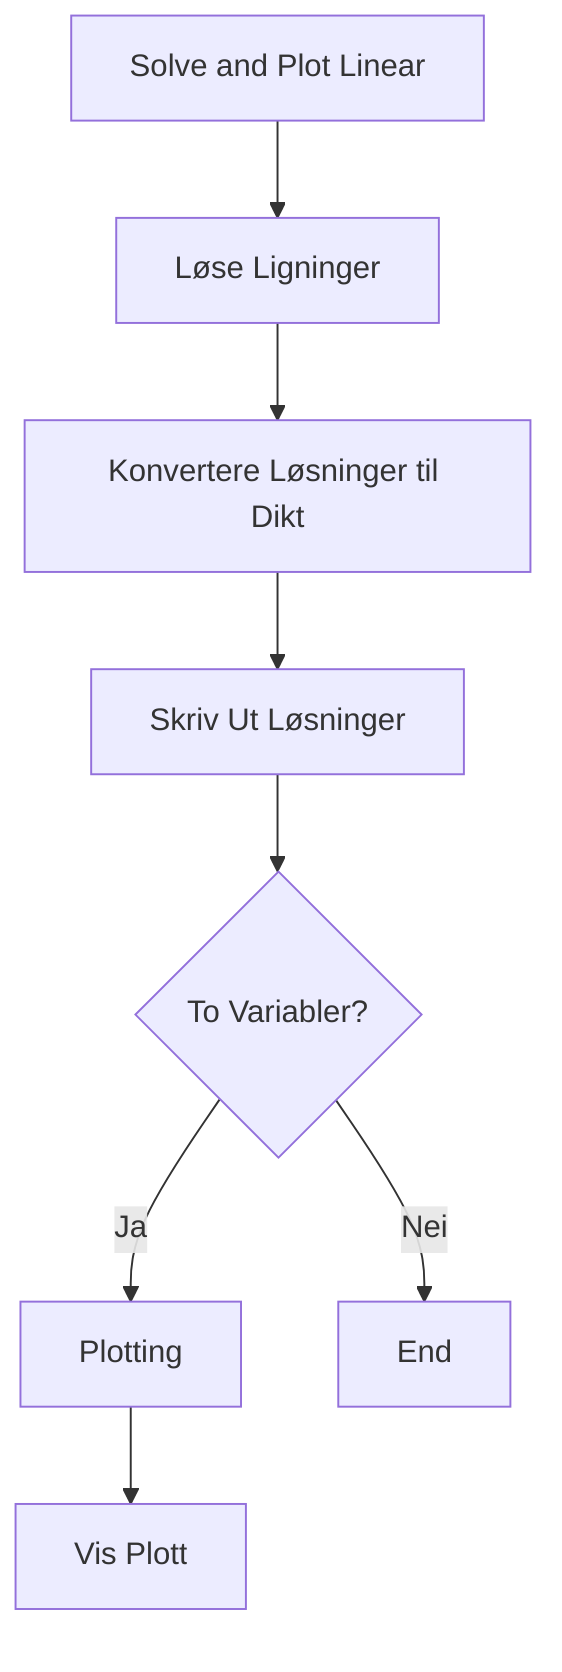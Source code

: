 graph TD
    A[Solve and Plot Linear] --> B[Løse Ligninger]
    B --> C[Konvertere Løsninger til Dikt]
    C --> D[Skriv Ut Løsninger]
    D --> E{To Variabler?}
    E -->|Ja| F[Plotting]
    E -->|Nei| End
    F --> G[Vis Plott]